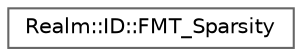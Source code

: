 digraph "Graphical Class Hierarchy"
{
 // LATEX_PDF_SIZE
  bgcolor="transparent";
  edge [fontname=Helvetica,fontsize=10,labelfontname=Helvetica,labelfontsize=10];
  node [fontname=Helvetica,fontsize=10,shape=box,height=0.2,width=0.4];
  rankdir="LR";
  Node0 [id="Node000000",label="Realm::ID::FMT_Sparsity",height=0.2,width=0.4,color="grey40", fillcolor="white", style="filled",URL="$structRealm_1_1ID_1_1FMT__Sparsity.html",tooltip=" "];
}
